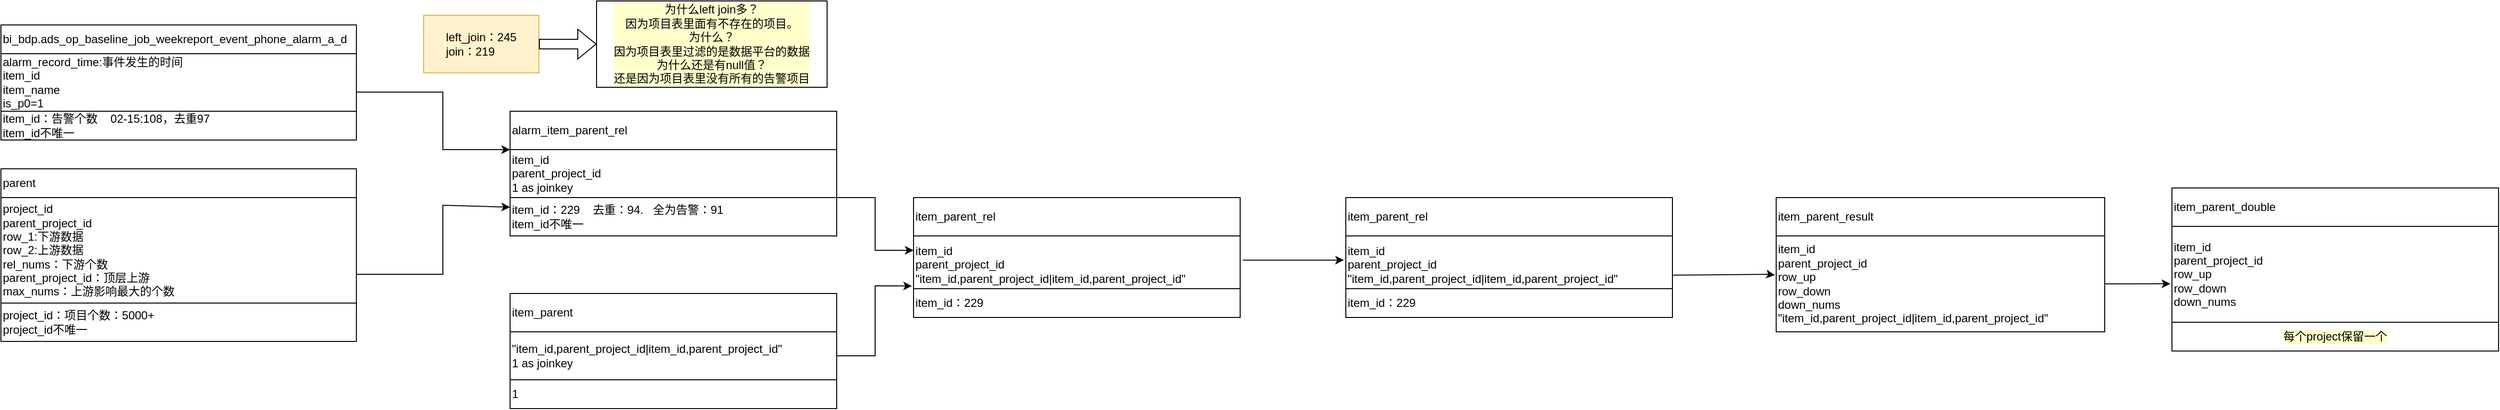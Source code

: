 <mxfile version="16.6.7" type="github">
  <diagram id="8w7QBr1dTlRD07xSRQjS" name="Page-1">
    <mxGraphModel dx="1806" dy="1003" grid="1" gridSize="10" guides="1" tooltips="1" connect="1" arrows="1" fold="1" page="1" pageScale="1" pageWidth="827" pageHeight="1169" math="0" shadow="0">
      <root>
        <mxCell id="0" />
        <mxCell id="1" parent="0" />
        <mxCell id="kfVYC8PLGXOdOZEAmYdK-3" value="alarm_record_time:事件发生的时间&lt;br&gt;item_id&lt;br&gt;item_name&lt;br&gt;is_p0=1" style="rounded=0;whiteSpace=wrap;html=1;align=left;" vertex="1" parent="1">
          <mxGeometry x="50" y="80" width="370" height="60" as="geometry" />
        </mxCell>
        <mxCell id="kfVYC8PLGXOdOZEAmYdK-4" value="&lt;span&gt;bi_bdp.ads_op_baseline_job_weekreport_event_phone_alarm_a_d&lt;/span&gt;" style="rounded=0;whiteSpace=wrap;html=1;align=left;" vertex="1" parent="1">
          <mxGeometry x="50" y="50" width="370" height="30" as="geometry" />
        </mxCell>
        <mxCell id="kfVYC8PLGXOdOZEAmYdK-6" value="project_id&lt;br&gt;parent_project_id&lt;br&gt;row_1:下游数据&lt;br&gt;row_2:上游数据&lt;br&gt;rel_nums：下游个数&lt;br&gt;parent_project_id：顶层上游&lt;br&gt;max_nums：上游影响最大的个数" style="rounded=0;whiteSpace=wrap;html=1;align=left;" vertex="1" parent="1">
          <mxGeometry x="50" y="230" width="370" height="110" as="geometry" />
        </mxCell>
        <mxCell id="kfVYC8PLGXOdOZEAmYdK-7" value="&lt;span&gt;parent&lt;/span&gt;" style="rounded=0;whiteSpace=wrap;html=1;align=left;" vertex="1" parent="1">
          <mxGeometry x="50" y="200" width="370" height="30" as="geometry" />
        </mxCell>
        <mxCell id="kfVYC8PLGXOdOZEAmYdK-8" value="alarm_item_parent_rel" style="rounded=0;whiteSpace=wrap;html=1;align=left;" vertex="1" parent="1">
          <mxGeometry x="580" y="140" width="340" height="40" as="geometry" />
        </mxCell>
        <mxCell id="kfVYC8PLGXOdOZEAmYdK-9" value="item_id&lt;br&gt;parent_project_id&lt;br&gt;1 as joinkey" style="rounded=0;whiteSpace=wrap;html=1;align=left;" vertex="1" parent="1">
          <mxGeometry x="580" y="180" width="340" height="50" as="geometry" />
        </mxCell>
        <mxCell id="kfVYC8PLGXOdOZEAmYdK-10" value="item_id：告警个数&amp;nbsp; &amp;nbsp; 02-15:108，去重97&lt;br&gt;item_id不唯一" style="rounded=0;whiteSpace=wrap;html=1;align=left;" vertex="1" parent="1">
          <mxGeometry x="50" y="140" width="370" height="30" as="geometry" />
        </mxCell>
        <mxCell id="kfVYC8PLGXOdOZEAmYdK-11" value="project_id：项目个数：5000+&lt;br&gt;project_id不唯一" style="rounded=0;whiteSpace=wrap;html=1;align=left;" vertex="1" parent="1">
          <mxGeometry x="50" y="340" width="370" height="40" as="geometry" />
        </mxCell>
        <mxCell id="kfVYC8PLGXOdOZEAmYdK-12" value="item_id：229&amp;nbsp; &amp;nbsp; 去重：94.&amp;nbsp; &amp;nbsp;全为告警：91&lt;br&gt;item_id不唯一" style="rounded=0;whiteSpace=wrap;html=1;align=left;" vertex="1" parent="1">
          <mxGeometry x="580" y="230" width="340" height="40" as="geometry" />
        </mxCell>
        <mxCell id="kfVYC8PLGXOdOZEAmYdK-13" value="" style="endArrow=classic;html=1;rounded=0;" edge="1" parent="1">
          <mxGeometry width="50" height="50" relative="1" as="geometry">
            <mxPoint x="420" y="120" as="sourcePoint" />
            <mxPoint x="580" y="180" as="targetPoint" />
            <Array as="points">
              <mxPoint x="510" y="120" />
              <mxPoint x="510" y="180" />
              <mxPoint x="580" y="180" />
            </Array>
          </mxGeometry>
        </mxCell>
        <mxCell id="kfVYC8PLGXOdOZEAmYdK-14" value="" style="endArrow=classic;html=1;rounded=0;entryX=0;entryY=0.25;entryDx=0;entryDy=0;" edge="1" parent="1" target="kfVYC8PLGXOdOZEAmYdK-12">
          <mxGeometry width="50" height="50" relative="1" as="geometry">
            <mxPoint x="420" y="310" as="sourcePoint" />
            <mxPoint x="570" y="200" as="targetPoint" />
            <Array as="points">
              <mxPoint x="510" y="310" />
              <mxPoint x="510" y="238" />
            </Array>
          </mxGeometry>
        </mxCell>
        <mxCell id="kfVYC8PLGXOdOZEAmYdK-15" value="&lt;div style=&quot;text-align: left&quot;&gt;&lt;span&gt;left_join：245&lt;/span&gt;&lt;/div&gt;&lt;div style=&quot;text-align: left&quot;&gt;&lt;span&gt;join：219&lt;/span&gt;&lt;/div&gt;" style="rounded=0;whiteSpace=wrap;html=1;fillColor=#fff2cc;strokeColor=#d6b656;" vertex="1" parent="1">
          <mxGeometry x="490" y="40" width="120" height="60" as="geometry" />
        </mxCell>
        <mxCell id="kfVYC8PLGXOdOZEAmYdK-16" value="为什么left join多？&lt;br&gt;因为项目表里面有不存在的项目。&lt;br&gt;为什么？&lt;br&gt;因为项目表里过滤的是数据平台的数据&lt;br&gt;为什么还是有null值？&lt;br&gt;还是因为项目表里没有所有的告警项目" style="rounded=0;whiteSpace=wrap;html=1;labelBackgroundColor=#FFFFCC;" vertex="1" parent="1">
          <mxGeometry x="670" y="25" width="240" height="90" as="geometry" />
        </mxCell>
        <mxCell id="kfVYC8PLGXOdOZEAmYdK-17" value="" style="shape=flexArrow;endArrow=classic;html=1;rounded=0;entryX=0;entryY=0.5;entryDx=0;entryDy=0;exitX=1;exitY=0.5;exitDx=0;exitDy=0;" edge="1" parent="1" source="kfVYC8PLGXOdOZEAmYdK-15" target="kfVYC8PLGXOdOZEAmYdK-16">
          <mxGeometry width="50" height="50" relative="1" as="geometry">
            <mxPoint x="610" y="100" as="sourcePoint" />
            <mxPoint x="660" y="50" as="targetPoint" />
          </mxGeometry>
        </mxCell>
        <mxCell id="kfVYC8PLGXOdOZEAmYdK-18" value="item_parent" style="rounded=0;whiteSpace=wrap;html=1;align=left;" vertex="1" parent="1">
          <mxGeometry x="580" y="330" width="340" height="40" as="geometry" />
        </mxCell>
        <mxCell id="kfVYC8PLGXOdOZEAmYdK-19" value="&quot;item_id,parent_project_id|item_id,parent_project_id&quot;&lt;br&gt;1 as joinkey" style="rounded=0;whiteSpace=wrap;html=1;align=left;" vertex="1" parent="1">
          <mxGeometry x="580" y="370" width="340" height="50" as="geometry" />
        </mxCell>
        <mxCell id="kfVYC8PLGXOdOZEAmYdK-20" value="1" style="rounded=0;whiteSpace=wrap;html=1;align=left;" vertex="1" parent="1">
          <mxGeometry x="580" y="420" width="340" height="30" as="geometry" />
        </mxCell>
        <mxCell id="kfVYC8PLGXOdOZEAmYdK-21" value="item_parent_rel" style="rounded=0;whiteSpace=wrap;html=1;align=left;" vertex="1" parent="1">
          <mxGeometry x="1000" y="230" width="340" height="40" as="geometry" />
        </mxCell>
        <mxCell id="kfVYC8PLGXOdOZEAmYdK-22" value="item_id&lt;br&gt;parent_project_id&lt;br&gt;&quot;item_id,parent_project_id|item_id,parent_project_id&quot;" style="rounded=0;whiteSpace=wrap;html=1;align=left;" vertex="1" parent="1">
          <mxGeometry x="1000" y="270" width="340" height="60" as="geometry" />
        </mxCell>
        <mxCell id="kfVYC8PLGXOdOZEAmYdK-23" value="item_id：229" style="rounded=0;whiteSpace=wrap;html=1;align=left;" vertex="1" parent="1">
          <mxGeometry x="1000" y="325" width="340" height="30" as="geometry" />
        </mxCell>
        <mxCell id="kfVYC8PLGXOdOZEAmYdK-24" value="item_parent_rel" style="rounded=0;whiteSpace=wrap;html=1;align=left;" vertex="1" parent="1">
          <mxGeometry x="1450" y="230" width="340" height="40" as="geometry" />
        </mxCell>
        <mxCell id="kfVYC8PLGXOdOZEAmYdK-25" value="item_id&lt;br&gt;parent_project_id&lt;br&gt;&quot;item_id,parent_project_id|item_id,parent_project_id&quot;" style="rounded=0;whiteSpace=wrap;html=1;align=left;" vertex="1" parent="1">
          <mxGeometry x="1450" y="270" width="340" height="60" as="geometry" />
        </mxCell>
        <mxCell id="kfVYC8PLGXOdOZEAmYdK-26" value="item_id：229" style="rounded=0;whiteSpace=wrap;html=1;align=left;" vertex="1" parent="1">
          <mxGeometry x="1450" y="325" width="340" height="30" as="geometry" />
        </mxCell>
        <mxCell id="kfVYC8PLGXOdOZEAmYdK-27" value="item_parent_result" style="rounded=0;whiteSpace=wrap;html=1;align=left;" vertex="1" parent="1">
          <mxGeometry x="1898" y="230" width="342" height="40" as="geometry" />
        </mxCell>
        <mxCell id="kfVYC8PLGXOdOZEAmYdK-28" value="item_id&lt;br&gt;parent_project_id&lt;br&gt;row_up&lt;br&gt;row_down&lt;br&gt;down_nums&lt;br&gt;&quot;item_id,parent_project_id|item_id,parent_project_id&quot;" style="rounded=0;whiteSpace=wrap;html=1;align=left;" vertex="1" parent="1">
          <mxGeometry x="1898" y="270" width="342" height="100" as="geometry" />
        </mxCell>
        <mxCell id="kfVYC8PLGXOdOZEAmYdK-30" value="item_parent_double" style="rounded=0;whiteSpace=wrap;html=1;align=left;" vertex="1" parent="1">
          <mxGeometry x="2310" y="220" width="340" height="40" as="geometry" />
        </mxCell>
        <mxCell id="kfVYC8PLGXOdOZEAmYdK-31" value="item_id&lt;br&gt;parent_project_id&lt;br&gt;row_up&lt;br&gt;row_down&lt;br&gt;down_nums" style="rounded=0;whiteSpace=wrap;html=1;align=left;" vertex="1" parent="1">
          <mxGeometry x="2310" y="260" width="340" height="100" as="geometry" />
        </mxCell>
        <mxCell id="kfVYC8PLGXOdOZEAmYdK-32" value="每个project保留一个" style="rounded=0;whiteSpace=wrap;html=1;labelBackgroundColor=#FFFFCC;" vertex="1" parent="1">
          <mxGeometry x="2310" y="360" width="340" height="30" as="geometry" />
        </mxCell>
        <mxCell id="kfVYC8PLGXOdOZEAmYdK-33" value="" style="endArrow=classic;html=1;rounded=0;entryX=0;entryY=0.25;entryDx=0;entryDy=0;" edge="1" parent="1" target="kfVYC8PLGXOdOZEAmYdK-22">
          <mxGeometry width="50" height="50" relative="1" as="geometry">
            <mxPoint x="920" y="230" as="sourcePoint" />
            <mxPoint x="970" y="180" as="targetPoint" />
            <Array as="points">
              <mxPoint x="960" y="230" />
              <mxPoint x="960" y="285" />
            </Array>
          </mxGeometry>
        </mxCell>
        <mxCell id="kfVYC8PLGXOdOZEAmYdK-34" value="" style="endArrow=classic;html=1;rounded=0;exitX=1;exitY=0.5;exitDx=0;exitDy=0;entryX=-0.005;entryY=0.87;entryDx=0;entryDy=0;entryPerimeter=0;" edge="1" parent="1" source="kfVYC8PLGXOdOZEAmYdK-19" target="kfVYC8PLGXOdOZEAmYdK-22">
          <mxGeometry width="50" height="50" relative="1" as="geometry">
            <mxPoint x="920" y="420" as="sourcePoint" />
            <mxPoint x="970" y="370" as="targetPoint" />
            <Array as="points">
              <mxPoint x="960" y="395" />
              <mxPoint x="960" y="322" />
            </Array>
          </mxGeometry>
        </mxCell>
        <mxCell id="kfVYC8PLGXOdOZEAmYdK-35" value="" style="endArrow=classic;html=1;rounded=0;entryX=-0.006;entryY=0.42;entryDx=0;entryDy=0;entryPerimeter=0;exitX=1.008;exitY=0.42;exitDx=0;exitDy=0;exitPerimeter=0;" edge="1" parent="1" source="kfVYC8PLGXOdOZEAmYdK-22" target="kfVYC8PLGXOdOZEAmYdK-25">
          <mxGeometry width="50" height="50" relative="1" as="geometry">
            <mxPoint x="1340" y="320" as="sourcePoint" />
            <mxPoint x="1390" y="270" as="targetPoint" />
          </mxGeometry>
        </mxCell>
        <mxCell id="kfVYC8PLGXOdOZEAmYdK-36" value="" style="endArrow=classic;html=1;rounded=0;entryX=-0.004;entryY=0.409;entryDx=0;entryDy=0;entryPerimeter=0;exitX=1.002;exitY=0.682;exitDx=0;exitDy=0;exitPerimeter=0;" edge="1" parent="1" source="kfVYC8PLGXOdOZEAmYdK-25" target="kfVYC8PLGXOdOZEAmYdK-28">
          <mxGeometry width="50" height="50" relative="1" as="geometry">
            <mxPoint x="1790" y="320" as="sourcePoint" />
            <mxPoint x="1840" y="270" as="targetPoint" />
            <Array as="points">
              <mxPoint x="1890" y="310" />
            </Array>
          </mxGeometry>
        </mxCell>
        <mxCell id="kfVYC8PLGXOdOZEAmYdK-37" value="" style="endArrow=classic;html=1;rounded=0;exitX=1;exitY=0.5;exitDx=0;exitDy=0;entryX=-0.005;entryY=0.599;entryDx=0;entryDy=0;entryPerimeter=0;" edge="1" parent="1" source="kfVYC8PLGXOdOZEAmYdK-28" target="kfVYC8PLGXOdOZEAmYdK-31">
          <mxGeometry width="50" height="50" relative="1" as="geometry">
            <mxPoint x="2240" y="340" as="sourcePoint" />
            <mxPoint x="2300" y="320" as="targetPoint" />
          </mxGeometry>
        </mxCell>
      </root>
    </mxGraphModel>
  </diagram>
</mxfile>
